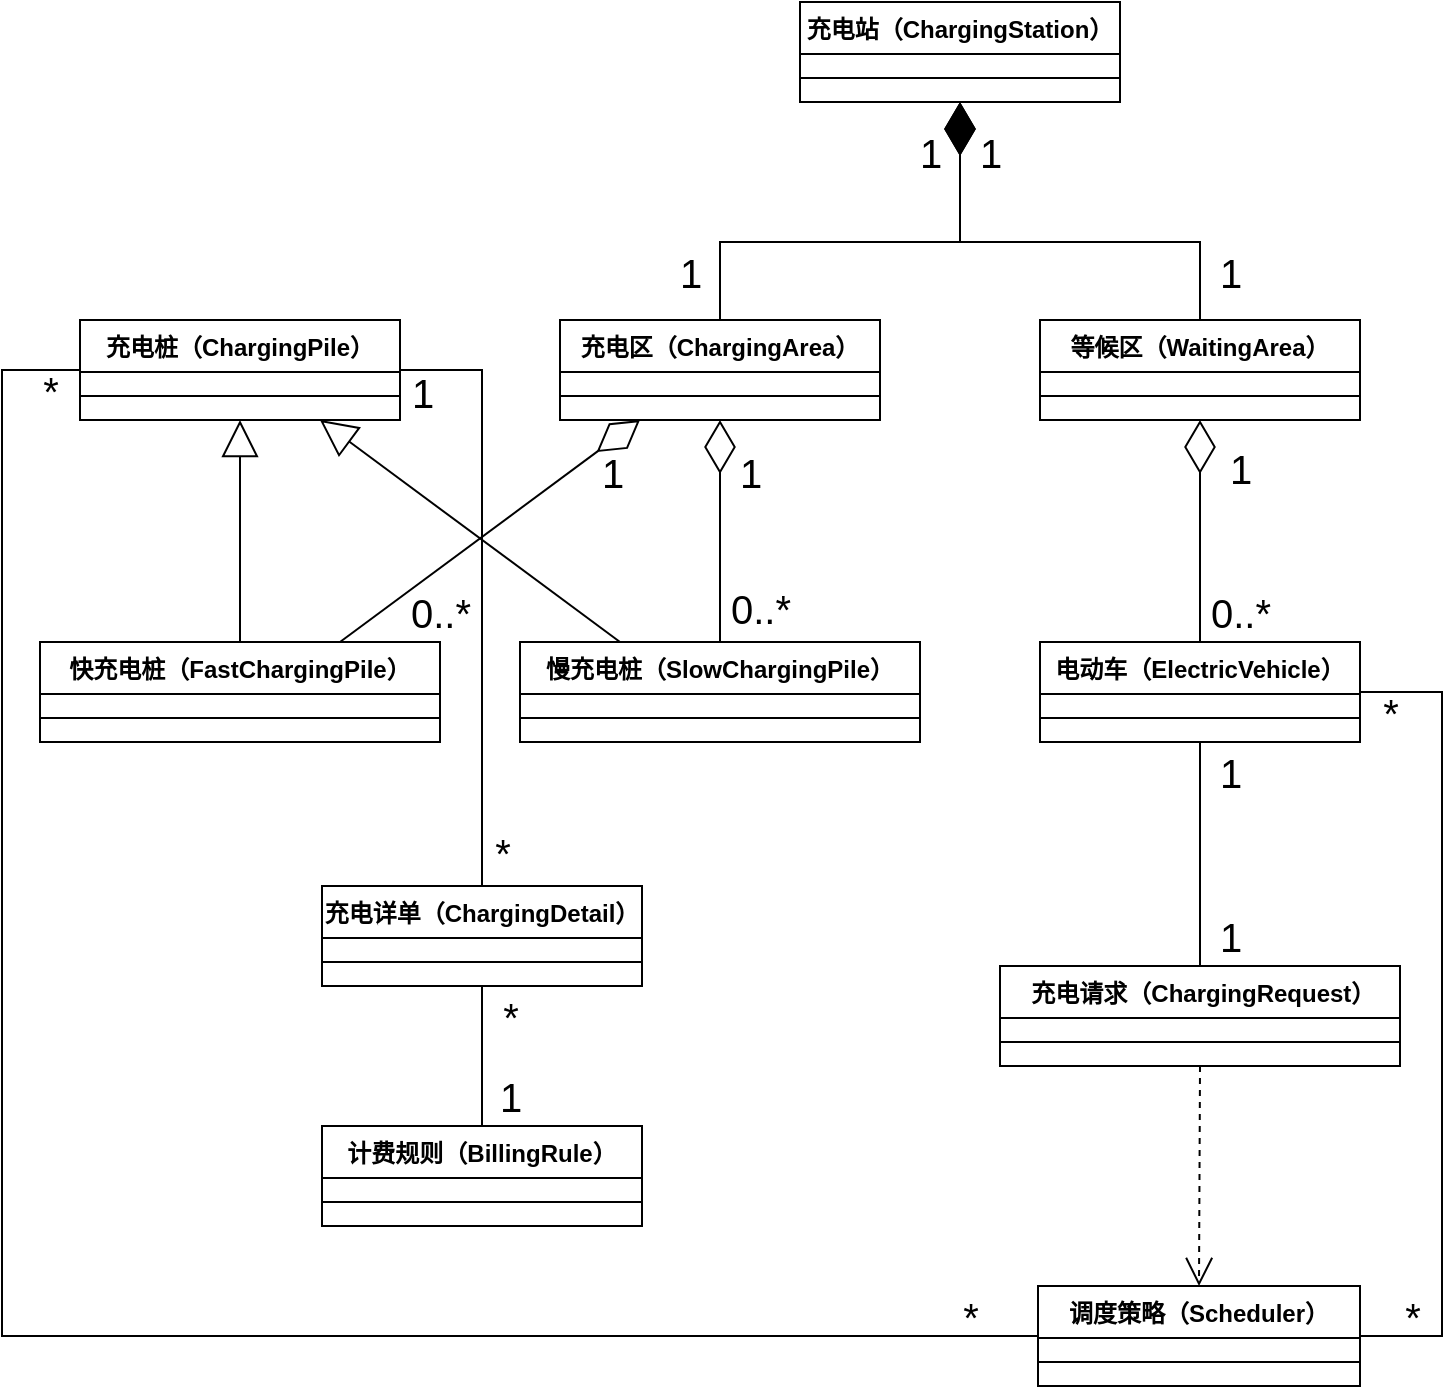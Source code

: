 <mxfile version="26.2.13">
  <diagram name="第 1 页" id="35Ut1geeTJO_tUkaFsCo">
    <mxGraphModel dx="985" dy="-537" grid="1" gridSize="10" guides="1" tooltips="1" connect="1" arrows="1" fold="1" page="1" pageScale="1" pageWidth="827" pageHeight="1169" background="none" math="1" shadow="0">
      <root>
        <mxCell id="0" />
        <mxCell id="1" parent="0" />
        <mxCell id="RK3feZeo67sJPIVu7hU2-82" value="充电站（ChargingStation）" style="swimlane;fontStyle=1;align=center;verticalAlign=top;childLayout=stackLayout;horizontal=1;startSize=26;horizontalStack=0;resizeParent=1;resizeParentMax=0;resizeLast=0;collapsible=1;marginBottom=0;whiteSpace=wrap;html=1;" parent="1" vertex="1">
          <mxGeometry x="479" y="1198" width="160" height="50" as="geometry">
            <mxRectangle x="720" y="1460" width="100" height="30" as="alternateBounds" />
          </mxGeometry>
        </mxCell>
        <mxCell id="RK3feZeo67sJPIVu7hU2-84" value="" style="line;strokeWidth=1;fillColor=none;align=left;verticalAlign=middle;spacingTop=-1;spacingLeft=3;spacingRight=3;rotatable=0;labelPosition=right;points=[];portConstraint=eastwest;strokeColor=inherit;" parent="RK3feZeo67sJPIVu7hU2-82" vertex="1">
          <mxGeometry y="26" width="160" height="24" as="geometry" />
        </mxCell>
        <mxCell id="RK3feZeo67sJPIVu7hU2-89" value="等候区（WaitingArea）" style="swimlane;fontStyle=1;align=center;verticalAlign=top;childLayout=stackLayout;horizontal=1;startSize=26;horizontalStack=0;resizeParent=1;resizeParentMax=0;resizeLast=0;collapsible=1;marginBottom=0;whiteSpace=wrap;html=1;" parent="1" vertex="1">
          <mxGeometry x="599" y="1357" width="160" height="50" as="geometry">
            <mxRectangle x="720" y="1460" width="100" height="30" as="alternateBounds" />
          </mxGeometry>
        </mxCell>
        <mxCell id="RK3feZeo67sJPIVu7hU2-90" value="" style="line;strokeWidth=1;fillColor=none;align=left;verticalAlign=middle;spacingTop=-1;spacingLeft=3;spacingRight=3;rotatable=0;labelPosition=right;points=[];portConstraint=eastwest;strokeColor=inherit;" parent="RK3feZeo67sJPIVu7hU2-89" vertex="1">
          <mxGeometry y="26" width="160" height="24" as="geometry" />
        </mxCell>
        <mxCell id="RK3feZeo67sJPIVu7hU2-91" value="充电区（ChargingArea）" style="swimlane;fontStyle=1;align=center;verticalAlign=top;childLayout=stackLayout;horizontal=1;startSize=26;horizontalStack=0;resizeParent=1;resizeParentMax=0;resizeLast=0;collapsible=1;marginBottom=0;whiteSpace=wrap;html=1;" parent="1" vertex="1">
          <mxGeometry x="359" y="1357" width="160" height="50" as="geometry">
            <mxRectangle x="165" y="1430" width="100" height="30" as="alternateBounds" />
          </mxGeometry>
        </mxCell>
        <mxCell id="RK3feZeo67sJPIVu7hU2-92" value="" style="line;strokeWidth=1;fillColor=none;align=left;verticalAlign=middle;spacingTop=-1;spacingLeft=3;spacingRight=3;rotatable=0;labelPosition=right;points=[];portConstraint=eastwest;strokeColor=inherit;" parent="RK3feZeo67sJPIVu7hU2-91" vertex="1">
          <mxGeometry y="26" width="160" height="24" as="geometry" />
        </mxCell>
        <mxCell id="RK3feZeo67sJPIVu7hU2-94" value="1" style="text;html=1;align=center;verticalAlign=middle;resizable=0;points=[];autosize=1;strokeColor=none;fillColor=none;fontSize=20;" parent="1" vertex="1">
          <mxGeometry x="559" y="1253" width="30" height="40" as="geometry" />
        </mxCell>
        <mxCell id="RK3feZeo67sJPIVu7hU2-95" value="1" style="text;html=1;align=center;verticalAlign=middle;resizable=0;points=[];autosize=1;strokeColor=none;fillColor=none;fontSize=20;" parent="1" vertex="1">
          <mxGeometry x="409" y="1313" width="30" height="40" as="geometry" />
        </mxCell>
        <mxCell id="RK3feZeo67sJPIVu7hU2-97" value="" style="endArrow=diamondThin;endFill=1;endSize=24;html=1;rounded=0;exitX=0.5;exitY=0;exitDx=0;exitDy=0;entryX=0.5;entryY=1;entryDx=0;entryDy=0;" parent="1" source="RK3feZeo67sJPIVu7hU2-89" target="RK3feZeo67sJPIVu7hU2-82" edge="1">
          <mxGeometry width="160" relative="1" as="geometry">
            <mxPoint x="667" y="1348" as="sourcePoint" />
            <mxPoint x="587" y="1268" as="targetPoint" />
            <Array as="points">
              <mxPoint x="679" y="1318" />
              <mxPoint x="559" y="1318" />
            </Array>
          </mxGeometry>
        </mxCell>
        <mxCell id="RK3feZeo67sJPIVu7hU2-98" value="&lt;blockquote style=&quot;margin: 0 0 0 40px; border: none; padding: 0px;&quot;&gt;1&lt;/blockquote&gt;" style="text;html=1;align=center;verticalAlign=middle;resizable=0;points=[];autosize=1;strokeColor=none;fillColor=none;fontSize=20;" parent="1" vertex="1">
          <mxGeometry x="489" y="1253" width="70" height="40" as="geometry" />
        </mxCell>
        <mxCell id="RK3feZeo67sJPIVu7hU2-99" value="1" style="text;html=1;align=center;verticalAlign=middle;resizable=0;points=[];autosize=1;strokeColor=none;fillColor=none;fontSize=20;" parent="1" vertex="1">
          <mxGeometry x="679" y="1313" width="30" height="40" as="geometry" />
        </mxCell>
        <mxCell id="RK3feZeo67sJPIVu7hU2-100" value="电动车（ElectricVehicle）" style="swimlane;fontStyle=1;align=center;verticalAlign=top;childLayout=stackLayout;horizontal=1;startSize=26;horizontalStack=0;resizeParent=1;resizeParentMax=0;resizeLast=0;collapsible=1;marginBottom=0;whiteSpace=wrap;html=1;" parent="1" vertex="1">
          <mxGeometry x="599" y="1518" width="160" height="50" as="geometry">
            <mxRectangle x="165" y="1430" width="100" height="30" as="alternateBounds" />
          </mxGeometry>
        </mxCell>
        <mxCell id="RK3feZeo67sJPIVu7hU2-101" value="" style="line;strokeWidth=1;fillColor=none;align=left;verticalAlign=middle;spacingTop=-1;spacingLeft=3;spacingRight=3;rotatable=0;labelPosition=right;points=[];portConstraint=eastwest;strokeColor=inherit;" parent="RK3feZeo67sJPIVu7hU2-100" vertex="1">
          <mxGeometry y="26" width="160" height="24" as="geometry" />
        </mxCell>
        <mxCell id="RK3feZeo67sJPIVu7hU2-102" value="快充电桩（FastChargingPile）" style="swimlane;fontStyle=1;align=center;verticalAlign=top;childLayout=stackLayout;horizontal=1;startSize=26;horizontalStack=0;resizeParent=1;resizeParentMax=0;resizeLast=0;collapsible=1;marginBottom=0;whiteSpace=wrap;html=1;" parent="1" vertex="1">
          <mxGeometry x="99" y="1518" width="200" height="50" as="geometry">
            <mxRectangle x="165" y="1430" width="100" height="30" as="alternateBounds" />
          </mxGeometry>
        </mxCell>
        <mxCell id="RK3feZeo67sJPIVu7hU2-103" value="" style="line;strokeWidth=1;fillColor=none;align=left;verticalAlign=middle;spacingTop=-1;spacingLeft=3;spacingRight=3;rotatable=0;labelPosition=right;points=[];portConstraint=eastwest;strokeColor=inherit;" parent="RK3feZeo67sJPIVu7hU2-102" vertex="1">
          <mxGeometry y="26" width="200" height="24" as="geometry" />
        </mxCell>
        <mxCell id="RK3feZeo67sJPIVu7hU2-106" value="充电详单（ChargingDetail）​" style="swimlane;fontStyle=1;align=center;verticalAlign=top;childLayout=stackLayout;horizontal=1;startSize=26;horizontalStack=0;resizeParent=1;resizeParentMax=0;resizeLast=0;collapsible=1;marginBottom=0;whiteSpace=wrap;html=1;" parent="1" vertex="1">
          <mxGeometry x="240" y="1640" width="160" height="50" as="geometry">
            <mxRectangle x="165" y="1430" width="100" height="30" as="alternateBounds" />
          </mxGeometry>
        </mxCell>
        <mxCell id="RK3feZeo67sJPIVu7hU2-107" value="" style="line;strokeWidth=1;fillColor=none;align=left;verticalAlign=middle;spacingTop=-1;spacingLeft=3;spacingRight=3;rotatable=0;labelPosition=right;points=[];portConstraint=eastwest;strokeColor=inherit;" parent="RK3feZeo67sJPIVu7hU2-106" vertex="1">
          <mxGeometry y="26" width="160" height="24" as="geometry" />
        </mxCell>
        <mxCell id="RK3feZeo67sJPIVu7hU2-112" value="&amp;nbsp;充电请求（ChargingRequest）" style="swimlane;fontStyle=1;align=center;verticalAlign=top;childLayout=stackLayout;horizontal=1;startSize=26;horizontalStack=0;resizeParent=1;resizeParentMax=0;resizeLast=0;collapsible=1;marginBottom=0;whiteSpace=wrap;html=1;" parent="1" vertex="1">
          <mxGeometry x="579" y="1680" width="200" height="50" as="geometry">
            <mxRectangle x="165" y="1430" width="100" height="30" as="alternateBounds" />
          </mxGeometry>
        </mxCell>
        <mxCell id="RK3feZeo67sJPIVu7hU2-113" value="" style="line;strokeWidth=1;fillColor=none;align=left;verticalAlign=middle;spacingTop=-1;spacingLeft=3;spacingRight=3;rotatable=0;labelPosition=right;points=[];portConstraint=eastwest;strokeColor=inherit;" parent="RK3feZeo67sJPIVu7hU2-112" vertex="1">
          <mxGeometry y="26" width="200" height="24" as="geometry" />
        </mxCell>
        <mxCell id="RK3feZeo67sJPIVu7hU2-116" value="慢充电桩（SlowChargingPile）" style="swimlane;fontStyle=1;align=center;verticalAlign=top;childLayout=stackLayout;horizontal=1;startSize=26;horizontalStack=0;resizeParent=1;resizeParentMax=0;resizeLast=0;collapsible=1;marginBottom=0;whiteSpace=wrap;html=1;" parent="1" vertex="1">
          <mxGeometry x="339" y="1518" width="200" height="50" as="geometry">
            <mxRectangle x="165" y="1430" width="100" height="30" as="alternateBounds" />
          </mxGeometry>
        </mxCell>
        <mxCell id="RK3feZeo67sJPIVu7hU2-117" value="" style="line;strokeWidth=1;fillColor=none;align=left;verticalAlign=middle;spacingTop=-1;spacingLeft=3;spacingRight=3;rotatable=0;labelPosition=right;points=[];portConstraint=eastwest;strokeColor=inherit;" parent="RK3feZeo67sJPIVu7hU2-116" vertex="1">
          <mxGeometry y="26" width="200" height="24" as="geometry" />
        </mxCell>
        <mxCell id="RK3feZeo67sJPIVu7hU2-118" value="充电桩（ChargingPile）" style="swimlane;fontStyle=1;align=center;verticalAlign=top;childLayout=stackLayout;horizontal=1;startSize=26;horizontalStack=0;resizeParent=1;resizeParentMax=0;resizeLast=0;collapsible=1;marginBottom=0;whiteSpace=wrap;html=1;" parent="1" vertex="1">
          <mxGeometry x="119" y="1357" width="160" height="50" as="geometry">
            <mxRectangle x="165" y="1430" width="100" height="30" as="alternateBounds" />
          </mxGeometry>
        </mxCell>
        <mxCell id="RK3feZeo67sJPIVu7hU2-119" value="" style="line;strokeWidth=1;fillColor=none;align=left;verticalAlign=middle;spacingTop=-1;spacingLeft=3;spacingRight=3;rotatable=0;labelPosition=right;points=[];portConstraint=eastwest;strokeColor=inherit;" parent="RK3feZeo67sJPIVu7hU2-118" vertex="1">
          <mxGeometry y="26" width="160" height="24" as="geometry" />
        </mxCell>
        <mxCell id="RK3feZeo67sJPIVu7hU2-124" value="" style="endArrow=diamondThin;endFill=1;endSize=24;html=1;rounded=0;exitX=0.5;exitY=0;exitDx=0;exitDy=0;entryX=0.5;entryY=1;entryDx=0;entryDy=0;" parent="1" source="RK3feZeo67sJPIVu7hU2-91" target="RK3feZeo67sJPIVu7hU2-82" edge="1">
          <mxGeometry width="160" relative="1" as="geometry">
            <mxPoint x="439" y="1355" as="sourcePoint" />
            <mxPoint x="559" y="1258" as="targetPoint" />
            <Array as="points">
              <mxPoint x="439" y="1318" />
              <mxPoint x="559" y="1318" />
            </Array>
          </mxGeometry>
        </mxCell>
        <mxCell id="RK3feZeo67sJPIVu7hU2-130" value="" style="endArrow=none;endSize=12;html=1;rounded=0;exitX=0.5;exitY=1;exitDx=0;exitDy=0;entryX=0.5;entryY=0;entryDx=0;entryDy=0;startFill=0;" parent="1" source="RK3feZeo67sJPIVu7hU2-100" target="RK3feZeo67sJPIVu7hU2-112" edge="1">
          <mxGeometry width="160" relative="1" as="geometry">
            <mxPoint x="242" y="1628" as="sourcePoint" />
            <mxPoint x="282" y="1799" as="targetPoint" />
          </mxGeometry>
        </mxCell>
        <mxCell id="RK3feZeo67sJPIVu7hU2-131" value="" style="endArrow=block;endSize=16;endFill=0;html=1;rounded=0;entryX=0.5;entryY=1;entryDx=0;entryDy=0;exitX=0.5;exitY=0;exitDx=0;exitDy=0;" parent="1" source="RK3feZeo67sJPIVu7hU2-102" target="RK3feZeo67sJPIVu7hU2-118" edge="1">
          <mxGeometry width="160" relative="1" as="geometry">
            <mxPoint x="149" y="1518" as="sourcePoint" />
            <mxPoint x="199" y="1418" as="targetPoint" />
          </mxGeometry>
        </mxCell>
        <mxCell id="RK3feZeo67sJPIVu7hU2-133" value="" style="endArrow=block;endSize=16;endFill=0;html=1;rounded=0;entryX=0.75;entryY=1;entryDx=0;entryDy=0;exitX=0.25;exitY=0;exitDx=0;exitDy=0;" parent="1" source="RK3feZeo67sJPIVu7hU2-116" target="RK3feZeo67sJPIVu7hU2-118" edge="1">
          <mxGeometry width="160" relative="1" as="geometry">
            <mxPoint x="159" y="1528" as="sourcePoint" />
            <mxPoint x="169" y="1417" as="targetPoint" />
          </mxGeometry>
        </mxCell>
        <mxCell id="RK3feZeo67sJPIVu7hU2-134" value="" style="endArrow=diamondThin;endFill=0;endSize=24;html=1;rounded=0;exitX=0.75;exitY=0;exitDx=0;exitDy=0;entryX=0.25;entryY=1;entryDx=0;entryDy=0;" parent="1" source="RK3feZeo67sJPIVu7hU2-102" target="RK3feZeo67sJPIVu7hU2-91" edge="1">
          <mxGeometry width="160" relative="1" as="geometry">
            <mxPoint x="279" y="1508" as="sourcePoint" />
            <mxPoint x="439" y="1508" as="targetPoint" />
          </mxGeometry>
        </mxCell>
        <mxCell id="RK3feZeo67sJPIVu7hU2-137" value="" style="endArrow=diamondThin;endFill=0;endSize=24;html=1;rounded=0;exitX=0.5;exitY=0;exitDx=0;exitDy=0;entryX=0.5;entryY=1;entryDx=0;entryDy=0;" parent="1" source="RK3feZeo67sJPIVu7hU2-116" target="RK3feZeo67sJPIVu7hU2-91" edge="1">
          <mxGeometry width="160" relative="1" as="geometry">
            <mxPoint x="449" y="1468" as="sourcePoint" />
            <mxPoint x="479" y="1408" as="targetPoint" />
          </mxGeometry>
        </mxCell>
        <mxCell id="RK3feZeo67sJPIVu7hU2-138" value="​​计费规则（BillingRule）​" style="swimlane;fontStyle=1;align=center;verticalAlign=top;childLayout=stackLayout;horizontal=1;startSize=26;horizontalStack=0;resizeParent=1;resizeParentMax=0;resizeLast=0;collapsible=1;marginBottom=0;whiteSpace=wrap;html=1;" parent="1" vertex="1">
          <mxGeometry x="240" y="1760" width="160" height="50" as="geometry">
            <mxRectangle x="165" y="1430" width="100" height="30" as="alternateBounds" />
          </mxGeometry>
        </mxCell>
        <mxCell id="RK3feZeo67sJPIVu7hU2-139" value="" style="line;strokeWidth=1;fillColor=none;align=left;verticalAlign=middle;spacingTop=-1;spacingLeft=3;spacingRight=3;rotatable=0;labelPosition=right;points=[];portConstraint=eastwest;strokeColor=inherit;" parent="RK3feZeo67sJPIVu7hU2-138" vertex="1">
          <mxGeometry y="26" width="160" height="24" as="geometry" />
        </mxCell>
        <mxCell id="RK3feZeo67sJPIVu7hU2-140" value="0..*" style="text;html=1;align=center;verticalAlign=middle;resizable=0;points=[];autosize=1;strokeColor=none;fillColor=none;fontSize=20;" parent="1" vertex="1">
          <mxGeometry x="434" y="1481" width="50" height="40" as="geometry" />
        </mxCell>
        <mxCell id="RK3feZeo67sJPIVu7hU2-141" value="1" style="text;html=1;align=center;verticalAlign=middle;resizable=0;points=[];autosize=1;strokeColor=none;fillColor=none;fontSize=20;" parent="1" vertex="1">
          <mxGeometry x="439" y="1413" width="30" height="40" as="geometry" />
        </mxCell>
        <mxCell id="RK3feZeo67sJPIVu7hU2-142" value="1" style="text;html=1;align=center;verticalAlign=middle;resizable=0;points=[];autosize=1;strokeColor=none;fillColor=none;fontSize=20;" parent="1" vertex="1">
          <mxGeometry x="370" y="1413" width="30" height="40" as="geometry" />
        </mxCell>
        <mxCell id="RK3feZeo67sJPIVu7hU2-143" value="0..*" style="text;html=1;align=center;verticalAlign=middle;resizable=0;points=[];autosize=1;strokeColor=none;fillColor=none;fontSize=20;" parent="1" vertex="1">
          <mxGeometry x="274" y="1483" width="50" height="40" as="geometry" />
        </mxCell>
        <mxCell id="RK3feZeo67sJPIVu7hU2-145" value="" style="endArrow=none;endFill=1;endSize=24;html=1;rounded=0;entryX=0;entryY=0.5;entryDx=0;entryDy=0;exitX=0;exitY=0.5;exitDx=0;exitDy=0;startFill=0;" parent="1" source="RK3feZeo67sJPIVu7hU2-167" target="RK3feZeo67sJPIVu7hU2-118" edge="1">
          <mxGeometry width="160" relative="1" as="geometry">
            <mxPoint x="70" y="1680" as="sourcePoint" />
            <mxPoint x="101" y="1448" as="targetPoint" />
            <Array as="points">
              <mxPoint x="80" y="1865" />
              <mxPoint x="80" y="1382" />
            </Array>
          </mxGeometry>
        </mxCell>
        <mxCell id="RK3feZeo67sJPIVu7hU2-157" value="0..*" style="text;html=1;align=center;verticalAlign=middle;resizable=0;points=[];autosize=1;strokeColor=none;fillColor=none;fontSize=20;" parent="1" vertex="1">
          <mxGeometry x="674" y="1483" width="50" height="40" as="geometry" />
        </mxCell>
        <mxCell id="RK3feZeo67sJPIVu7hU2-158" value="1" style="text;html=1;align=center;verticalAlign=middle;resizable=0;points=[];autosize=1;strokeColor=none;fillColor=none;fontSize=20;" parent="1" vertex="1">
          <mxGeometry x="684" y="1411" width="30" height="40" as="geometry" />
        </mxCell>
        <mxCell id="RK3feZeo67sJPIVu7hU2-167" value="调度策略（Scheduler）​" style="swimlane;fontStyle=1;align=center;verticalAlign=top;childLayout=stackLayout;horizontal=1;startSize=26;horizontalStack=0;resizeParent=1;resizeParentMax=0;resizeLast=0;collapsible=1;marginBottom=0;whiteSpace=wrap;html=1;" parent="1" vertex="1">
          <mxGeometry x="598" y="1840" width="161" height="50" as="geometry">
            <mxRectangle x="165" y="1430" width="100" height="30" as="alternateBounds" />
          </mxGeometry>
        </mxCell>
        <mxCell id="RK3feZeo67sJPIVu7hU2-168" value="" style="line;strokeWidth=1;fillColor=none;align=left;verticalAlign=middle;spacingTop=-1;spacingLeft=3;spacingRight=3;rotatable=0;labelPosition=right;points=[];portConstraint=eastwest;strokeColor=inherit;" parent="RK3feZeo67sJPIVu7hU2-167" vertex="1">
          <mxGeometry y="26" width="161" height="24" as="geometry" />
        </mxCell>
        <mxCell id="RK3feZeo67sJPIVu7hU2-169" value="" style="endArrow=diamondThin;endFill=0;endSize=24;html=1;rounded=0;exitX=0.5;exitY=0;exitDx=0;exitDy=0;entryX=0.5;entryY=1;entryDx=0;entryDy=0;" parent="1" source="RK3feZeo67sJPIVu7hU2-100" target="RK3feZeo67sJPIVu7hU2-89" edge="1">
          <mxGeometry width="160" relative="1" as="geometry">
            <mxPoint x="680" y="1480" as="sourcePoint" />
            <mxPoint x="840" y="1480" as="targetPoint" />
          </mxGeometry>
        </mxCell>
        <mxCell id="RK3feZeo67sJPIVu7hU2-172" value="1" style="text;html=1;align=center;verticalAlign=middle;resizable=0;points=[];autosize=1;strokeColor=none;fillColor=none;fontSize=20;" parent="1" vertex="1">
          <mxGeometry x="679" y="1563" width="30" height="40" as="geometry" />
        </mxCell>
        <mxCell id="RK3feZeo67sJPIVu7hU2-173" value="1" style="text;html=1;align=center;verticalAlign=middle;resizable=0;points=[];autosize=1;strokeColor=none;fillColor=none;fontSize=20;" parent="1" vertex="1">
          <mxGeometry x="679" y="1645" width="30" height="40" as="geometry" />
        </mxCell>
        <mxCell id="RK3feZeo67sJPIVu7hU2-174" value="" style="endArrow=open;endSize=12;dashed=1;html=1;rounded=0;entryX=0.5;entryY=0;entryDx=0;entryDy=0;exitX=0.5;exitY=1;exitDx=0;exitDy=0;" parent="1" source="RK3feZeo67sJPIVu7hU2-112" target="RK3feZeo67sJPIVu7hU2-167" edge="1">
          <mxGeometry width="160" relative="1" as="geometry">
            <mxPoint x="610" y="1760" as="sourcePoint" />
            <mxPoint x="690" y="1800" as="targetPoint" />
          </mxGeometry>
        </mxCell>
        <mxCell id="RK3feZeo67sJPIVu7hU2-177" value="*" style="text;html=1;align=center;verticalAlign=middle;resizable=0;points=[];autosize=1;strokeColor=none;fillColor=none;fontSize=20;" parent="1" vertex="1">
          <mxGeometry x="89" y="1372" width="30" height="40" as="geometry" />
        </mxCell>
        <mxCell id="RK3feZeo67sJPIVu7hU2-178" value="*" style="text;html=1;align=center;verticalAlign=middle;resizable=0;points=[];autosize=1;strokeColor=none;fillColor=none;fontSize=20;" parent="1" vertex="1">
          <mxGeometry x="549" y="1835" width="30" height="40" as="geometry" />
        </mxCell>
        <mxCell id="RK3feZeo67sJPIVu7hU2-180" value="*" style="text;html=1;align=center;verticalAlign=middle;resizable=0;points=[];autosize=1;strokeColor=none;fillColor=none;fontSize=20;" parent="1" vertex="1">
          <mxGeometry x="759" y="1533" width="30" height="40" as="geometry" />
        </mxCell>
        <mxCell id="RK3feZeo67sJPIVu7hU2-181" value="*" style="text;html=1;align=center;verticalAlign=middle;resizable=0;points=[];autosize=1;strokeColor=none;fillColor=none;fontSize=20;" parent="1" vertex="1">
          <mxGeometry x="770" y="1835" width="30" height="40" as="geometry" />
        </mxCell>
        <mxCell id="RK3feZeo67sJPIVu7hU2-187" value="" style="endArrow=none;html=1;rounded=0;entryX=1;entryY=0.5;entryDx=0;entryDy=0;exitX=1;exitY=0.5;exitDx=0;exitDy=0;" parent="1" source="RK3feZeo67sJPIVu7hU2-167" target="RK3feZeo67sJPIVu7hU2-100" edge="1">
          <mxGeometry width="50" height="50" relative="1" as="geometry">
            <mxPoint x="490" y="1710" as="sourcePoint" />
            <mxPoint x="540" y="1660" as="targetPoint" />
            <Array as="points">
              <mxPoint x="800" y="1865" />
              <mxPoint x="800" y="1543" />
            </Array>
          </mxGeometry>
        </mxCell>
        <mxCell id="QB3C6eIn11YTwPdxnJ4n-7" value="" style="endArrow=none;html=1;rounded=0;entryX=1;entryY=0.5;entryDx=0;entryDy=0;exitX=0.5;exitY=0;exitDx=0;exitDy=0;" edge="1" parent="1" source="RK3feZeo67sJPIVu7hU2-106" target="RK3feZeo67sJPIVu7hU2-118">
          <mxGeometry width="50" height="50" relative="1" as="geometry">
            <mxPoint x="320" y="1610" as="sourcePoint" />
            <mxPoint x="440" y="1550" as="targetPoint" />
            <Array as="points">
              <mxPoint x="320" y="1382" />
            </Array>
          </mxGeometry>
        </mxCell>
        <mxCell id="QB3C6eIn11YTwPdxnJ4n-10" value="" style="endArrow=none;html=1;rounded=0;entryX=0.5;entryY=1;entryDx=0;entryDy=0;exitX=0.5;exitY=0;exitDx=0;exitDy=0;" edge="1" parent="1" source="RK3feZeo67sJPIVu7hU2-138" target="RK3feZeo67sJPIVu7hU2-106">
          <mxGeometry width="50" height="50" relative="1" as="geometry">
            <mxPoint x="490" y="1670" as="sourcePoint" />
            <mxPoint x="540" y="1620" as="targetPoint" />
          </mxGeometry>
        </mxCell>
        <mxCell id="QB3C6eIn11YTwPdxnJ4n-11" value="1" style="text;html=1;align=center;verticalAlign=middle;resizable=0;points=[];autosize=1;strokeColor=none;fillColor=none;fontSize=20;" vertex="1" parent="1">
          <mxGeometry x="275" y="1373" width="30" height="40" as="geometry" />
        </mxCell>
        <mxCell id="QB3C6eIn11YTwPdxnJ4n-12" value="*" style="text;html=1;align=center;verticalAlign=middle;resizable=0;points=[];autosize=1;strokeColor=none;fillColor=none;fontSize=20;" vertex="1" parent="1">
          <mxGeometry x="315" y="1603" width="30" height="40" as="geometry" />
        </mxCell>
        <mxCell id="QB3C6eIn11YTwPdxnJ4n-13" value="*" style="text;html=1;align=center;verticalAlign=middle;resizable=0;points=[];autosize=1;strokeColor=none;fillColor=none;fontSize=20;" vertex="1" parent="1">
          <mxGeometry x="319" y="1685" width="30" height="40" as="geometry" />
        </mxCell>
        <mxCell id="QB3C6eIn11YTwPdxnJ4n-14" value="1" style="text;html=1;align=center;verticalAlign=middle;resizable=0;points=[];autosize=1;strokeColor=none;fillColor=none;fontSize=20;" vertex="1" parent="1">
          <mxGeometry x="319" y="1725" width="30" height="40" as="geometry" />
        </mxCell>
      </root>
    </mxGraphModel>
  </diagram>
</mxfile>

